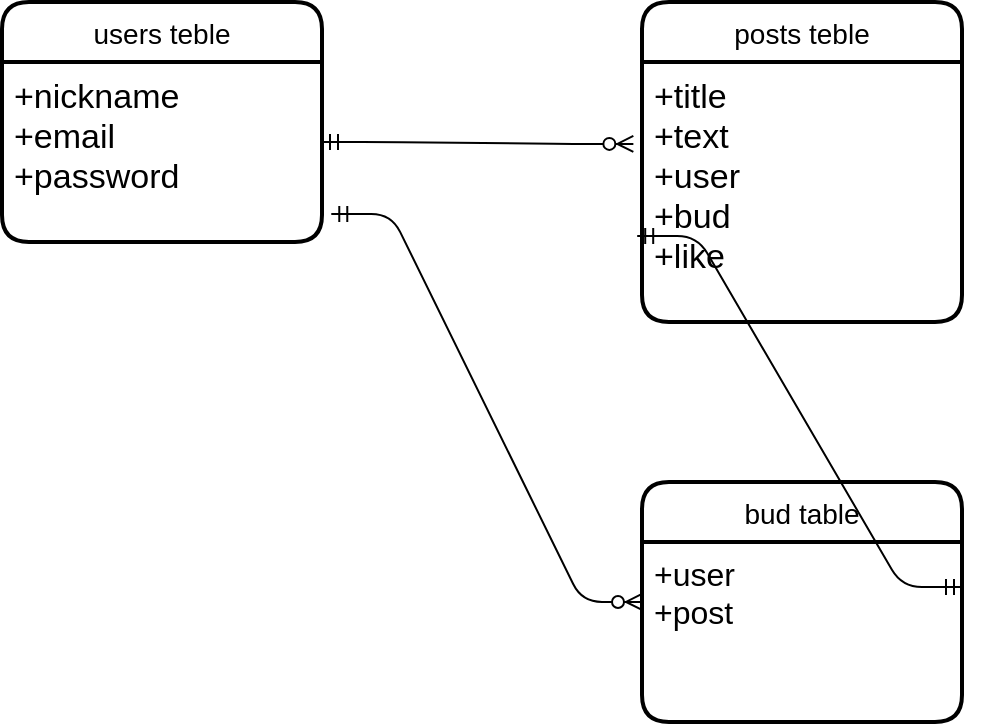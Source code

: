 <mxfile version="13.6.5">
    <diagram id="EwZKJ8Ol4N7x0PHCwEBT" name="ページ1">
        <mxGraphModel dx="1070" dy="859" grid="1" gridSize="10" guides="1" tooltips="1" connect="1" arrows="1" fold="1" page="1" pageScale="1" pageWidth="827" pageHeight="1169" math="0" shadow="0">
            <root>
                <mxCell id="0"/>
                <mxCell id="1" parent="0"/>
                <mxCell id="2" value="users teble" style="swimlane;childLayout=stackLayout;horizontal=1;startSize=30;horizontalStack=0;rounded=1;fontSize=14;fontStyle=0;strokeWidth=2;resizeParent=0;resizeLast=1;shadow=0;dashed=0;align=center;" parent="1" vertex="1">
                    <mxGeometry x="110" y="240" width="160" height="120" as="geometry"/>
                </mxCell>
                <mxCell id="3" value="+nickname&#10;+email&#10;+password" style="align=left;strokeColor=none;fillColor=none;spacingLeft=4;fontSize=17;verticalAlign=top;resizable=0;rotatable=0;part=1;" parent="2" vertex="1">
                    <mxGeometry y="30" width="160" height="90" as="geometry"/>
                </mxCell>
                <mxCell id="5" value="posts teble" style="swimlane;childLayout=stackLayout;horizontal=1;startSize=30;horizontalStack=0;rounded=1;fontSize=14;fontStyle=0;strokeWidth=2;resizeParent=0;resizeLast=1;shadow=0;dashed=0;align=center;" parent="1" vertex="1">
                    <mxGeometry x="430" y="240" width="160" height="160" as="geometry"/>
                </mxCell>
                <mxCell id="6" value="+title&#10;+text&#10;+user&#10;+bud&#10;+like" style="align=left;strokeColor=none;fillColor=none;spacingLeft=4;fontSize=17;verticalAlign=top;resizable=0;rotatable=0;part=1;" parent="5" vertex="1">
                    <mxGeometry y="30" width="160" height="130" as="geometry"/>
                </mxCell>
                <mxCell id="7" value="bud table" style="swimlane;childLayout=stackLayout;horizontal=1;startSize=30;horizontalStack=0;rounded=1;fontSize=14;fontStyle=0;strokeWidth=2;resizeParent=0;resizeLast=1;shadow=0;dashed=0;align=center;" vertex="1" parent="1">
                    <mxGeometry x="430" y="480" width="160" height="120" as="geometry"/>
                </mxCell>
                <mxCell id="8" value="+user&#10;+post" style="align=left;strokeColor=none;fillColor=none;spacingLeft=4;fontSize=16;verticalAlign=top;resizable=0;rotatable=0;part=1;" vertex="1" parent="7">
                    <mxGeometry y="30" width="160" height="90" as="geometry"/>
                </mxCell>
                <mxCell id="9" value="" style="edgeStyle=entityRelationEdgeStyle;fontSize=12;html=1;endArrow=ERmandOne;startArrow=ERmandOne;exitX=1;exitY=0.25;exitDx=0;exitDy=0;entryX=-0.015;entryY=0.669;entryDx=0;entryDy=0;entryPerimeter=0;" edge="1" parent="1" source="8" target="6">
                    <mxGeometry width="100" height="100" relative="1" as="geometry">
                        <mxPoint x="490" y="490" as="sourcePoint"/>
                        <mxPoint x="420" y="360" as="targetPoint"/>
                    </mxGeometry>
                </mxCell>
                <mxCell id="11" value="" style="edgeStyle=entityRelationEdgeStyle;fontSize=12;html=1;endArrow=ERzeroToMany;startArrow=ERmandOne;entryX=-0.027;entryY=0.315;entryDx=0;entryDy=0;entryPerimeter=0;" edge="1" parent="1" target="6">
                    <mxGeometry width="100" height="100" relative="1" as="geometry">
                        <mxPoint x="270" y="310" as="sourcePoint"/>
                        <mxPoint x="370" y="210" as="targetPoint"/>
                    </mxGeometry>
                </mxCell>
                <mxCell id="14" value="" style="edgeStyle=entityRelationEdgeStyle;fontSize=12;html=1;endArrow=ERzeroToMany;startArrow=ERmandOne;exitX=1.029;exitY=0.844;exitDx=0;exitDy=0;exitPerimeter=0;entryX=0;entryY=0.333;entryDx=0;entryDy=0;entryPerimeter=0;" edge="1" parent="1" source="3" target="8">
                    <mxGeometry width="100" height="100" relative="1" as="geometry">
                        <mxPoint x="490" y="490" as="sourcePoint"/>
                        <mxPoint x="590" y="390" as="targetPoint"/>
                    </mxGeometry>
                </mxCell>
            </root>
        </mxGraphModel>
    </diagram>
</mxfile>